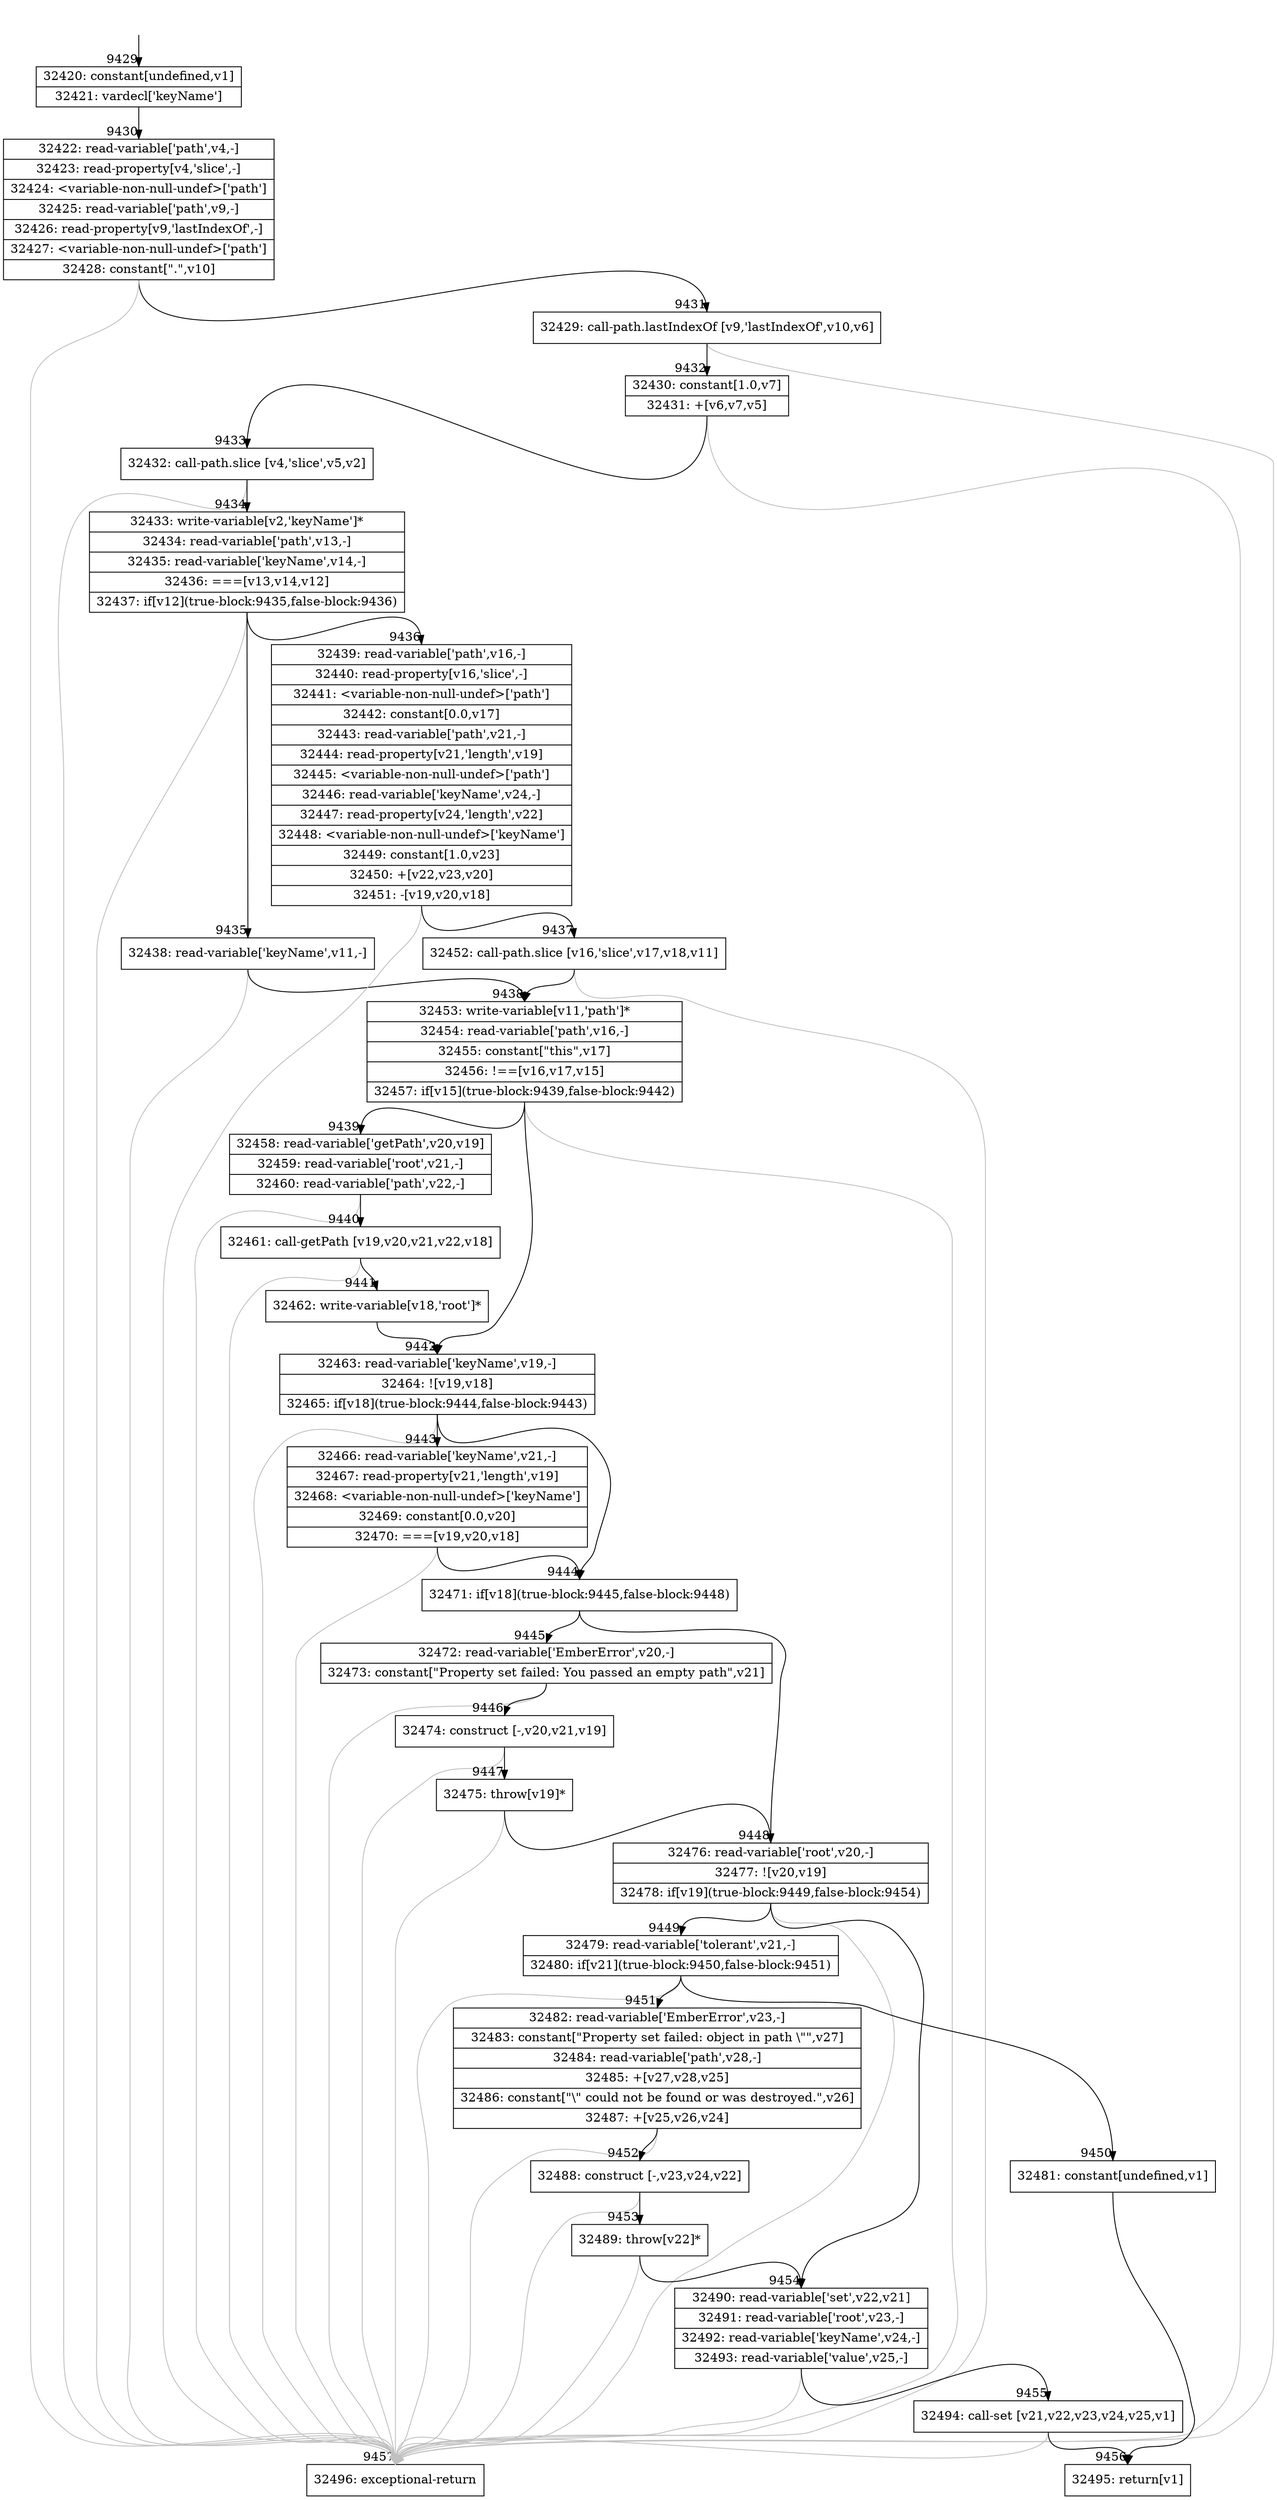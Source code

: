 digraph {
rankdir="TD"
BB_entry788[shape=none,label=""];
BB_entry788 -> BB9429 [tailport=s, headport=n, headlabel="    9429"]
BB9429 [shape=record label="{32420: constant[undefined,v1]|32421: vardecl['keyName']}" ] 
BB9429 -> BB9430 [tailport=s, headport=n, headlabel="      9430"]
BB9430 [shape=record label="{32422: read-variable['path',v4,-]|32423: read-property[v4,'slice',-]|32424: \<variable-non-null-undef\>['path']|32425: read-variable['path',v9,-]|32426: read-property[v9,'lastIndexOf',-]|32427: \<variable-non-null-undef\>['path']|32428: constant[\".\",v10]}" ] 
BB9430 -> BB9431 [tailport=s, headport=n, headlabel="      9431"]
BB9430 -> BB9457 [tailport=s, headport=n, color=gray, headlabel="      9457"]
BB9431 [shape=record label="{32429: call-path.lastIndexOf [v9,'lastIndexOf',v10,v6]}" ] 
BB9431 -> BB9432 [tailport=s, headport=n, headlabel="      9432"]
BB9431 -> BB9457 [tailport=s, headport=n, color=gray]
BB9432 [shape=record label="{32430: constant[1.0,v7]|32431: +[v6,v7,v5]}" ] 
BB9432 -> BB9433 [tailport=s, headport=n, headlabel="      9433"]
BB9432 -> BB9457 [tailport=s, headport=n, color=gray]
BB9433 [shape=record label="{32432: call-path.slice [v4,'slice',v5,v2]}" ] 
BB9433 -> BB9434 [tailport=s, headport=n, headlabel="      9434"]
BB9433 -> BB9457 [tailport=s, headport=n, color=gray]
BB9434 [shape=record label="{32433: write-variable[v2,'keyName']*|32434: read-variable['path',v13,-]|32435: read-variable['keyName',v14,-]|32436: ===[v13,v14,v12]|32437: if[v12](true-block:9435,false-block:9436)}" ] 
BB9434 -> BB9435 [tailport=s, headport=n, headlabel="      9435"]
BB9434 -> BB9436 [tailport=s, headport=n, headlabel="      9436"]
BB9434 -> BB9457 [tailport=s, headport=n, color=gray]
BB9435 [shape=record label="{32438: read-variable['keyName',v11,-]}" ] 
BB9435 -> BB9438 [tailport=s, headport=n, headlabel="      9438"]
BB9435 -> BB9457 [tailport=s, headport=n, color=gray]
BB9436 [shape=record label="{32439: read-variable['path',v16,-]|32440: read-property[v16,'slice',-]|32441: \<variable-non-null-undef\>['path']|32442: constant[0.0,v17]|32443: read-variable['path',v21,-]|32444: read-property[v21,'length',v19]|32445: \<variable-non-null-undef\>['path']|32446: read-variable['keyName',v24,-]|32447: read-property[v24,'length',v22]|32448: \<variable-non-null-undef\>['keyName']|32449: constant[1.0,v23]|32450: +[v22,v23,v20]|32451: -[v19,v20,v18]}" ] 
BB9436 -> BB9437 [tailport=s, headport=n, headlabel="      9437"]
BB9436 -> BB9457 [tailport=s, headport=n, color=gray]
BB9437 [shape=record label="{32452: call-path.slice [v16,'slice',v17,v18,v11]}" ] 
BB9437 -> BB9438 [tailport=s, headport=n]
BB9437 -> BB9457 [tailport=s, headport=n, color=gray]
BB9438 [shape=record label="{32453: write-variable[v11,'path']*|32454: read-variable['path',v16,-]|32455: constant[\"this\",v17]|32456: !==[v16,v17,v15]|32457: if[v15](true-block:9439,false-block:9442)}" ] 
BB9438 -> BB9439 [tailport=s, headport=n, headlabel="      9439"]
BB9438 -> BB9442 [tailport=s, headport=n, headlabel="      9442"]
BB9438 -> BB9457 [tailport=s, headport=n, color=gray]
BB9439 [shape=record label="{32458: read-variable['getPath',v20,v19]|32459: read-variable['root',v21,-]|32460: read-variable['path',v22,-]}" ] 
BB9439 -> BB9440 [tailport=s, headport=n, headlabel="      9440"]
BB9439 -> BB9457 [tailport=s, headport=n, color=gray]
BB9440 [shape=record label="{32461: call-getPath [v19,v20,v21,v22,v18]}" ] 
BB9440 -> BB9441 [tailport=s, headport=n, headlabel="      9441"]
BB9440 -> BB9457 [tailport=s, headport=n, color=gray]
BB9441 [shape=record label="{32462: write-variable[v18,'root']*}" ] 
BB9441 -> BB9442 [tailport=s, headport=n]
BB9442 [shape=record label="{32463: read-variable['keyName',v19,-]|32464: ![v19,v18]|32465: if[v18](true-block:9444,false-block:9443)}" ] 
BB9442 -> BB9444 [tailport=s, headport=n, headlabel="      9444"]
BB9442 -> BB9443 [tailport=s, headport=n, headlabel="      9443"]
BB9442 -> BB9457 [tailport=s, headport=n, color=gray]
BB9443 [shape=record label="{32466: read-variable['keyName',v21,-]|32467: read-property[v21,'length',v19]|32468: \<variable-non-null-undef\>['keyName']|32469: constant[0.0,v20]|32470: ===[v19,v20,v18]}" ] 
BB9443 -> BB9444 [tailport=s, headport=n]
BB9443 -> BB9457 [tailport=s, headport=n, color=gray]
BB9444 [shape=record label="{32471: if[v18](true-block:9445,false-block:9448)}" ] 
BB9444 -> BB9445 [tailport=s, headport=n, headlabel="      9445"]
BB9444 -> BB9448 [tailport=s, headport=n, headlabel="      9448"]
BB9445 [shape=record label="{32472: read-variable['EmberError',v20,-]|32473: constant[\"Property set failed: You passed an empty path\",v21]}" ] 
BB9445 -> BB9446 [tailport=s, headport=n, headlabel="      9446"]
BB9445 -> BB9457 [tailport=s, headport=n, color=gray]
BB9446 [shape=record label="{32474: construct [-,v20,v21,v19]}" ] 
BB9446 -> BB9447 [tailport=s, headport=n, headlabel="      9447"]
BB9446 -> BB9457 [tailport=s, headport=n, color=gray]
BB9447 [shape=record label="{32475: throw[v19]*}" ] 
BB9447 -> BB9448 [tailport=s, headport=n]
BB9447 -> BB9457 [tailport=s, headport=n, color=gray]
BB9448 [shape=record label="{32476: read-variable['root',v20,-]|32477: ![v20,v19]|32478: if[v19](true-block:9449,false-block:9454)}" ] 
BB9448 -> BB9449 [tailport=s, headport=n, headlabel="      9449"]
BB9448 -> BB9454 [tailport=s, headport=n, headlabel="      9454"]
BB9448 -> BB9457 [tailport=s, headport=n, color=gray]
BB9449 [shape=record label="{32479: read-variable['tolerant',v21,-]|32480: if[v21](true-block:9450,false-block:9451)}" ] 
BB9449 -> BB9450 [tailport=s, headport=n, headlabel="      9450"]
BB9449 -> BB9451 [tailport=s, headport=n, headlabel="      9451"]
BB9449 -> BB9457 [tailport=s, headport=n, color=gray]
BB9450 [shape=record label="{32481: constant[undefined,v1]}" ] 
BB9450 -> BB9456 [tailport=s, headport=n, headlabel="      9456"]
BB9451 [shape=record label="{32482: read-variable['EmberError',v23,-]|32483: constant[\"Property set failed: object in path \\\"\",v27]|32484: read-variable['path',v28,-]|32485: +[v27,v28,v25]|32486: constant[\"\\\" could not be found or was destroyed.\",v26]|32487: +[v25,v26,v24]}" ] 
BB9451 -> BB9452 [tailport=s, headport=n, headlabel="      9452"]
BB9451 -> BB9457 [tailport=s, headport=n, color=gray]
BB9452 [shape=record label="{32488: construct [-,v23,v24,v22]}" ] 
BB9452 -> BB9453 [tailport=s, headport=n, headlabel="      9453"]
BB9452 -> BB9457 [tailport=s, headport=n, color=gray]
BB9453 [shape=record label="{32489: throw[v22]*}" ] 
BB9453 -> BB9454 [tailport=s, headport=n]
BB9453 -> BB9457 [tailport=s, headport=n, color=gray]
BB9454 [shape=record label="{32490: read-variable['set',v22,v21]|32491: read-variable['root',v23,-]|32492: read-variable['keyName',v24,-]|32493: read-variable['value',v25,-]}" ] 
BB9454 -> BB9455 [tailport=s, headport=n, headlabel="      9455"]
BB9454 -> BB9457 [tailport=s, headport=n, color=gray]
BB9455 [shape=record label="{32494: call-set [v21,v22,v23,v24,v25,v1]}" ] 
BB9455 -> BB9456 [tailport=s, headport=n]
BB9455 -> BB9457 [tailport=s, headport=n, color=gray]
BB9456 [shape=record label="{32495: return[v1]}" ] 
BB9457 [shape=record label="{32496: exceptional-return}" ] 
//#$~ 16646
}
